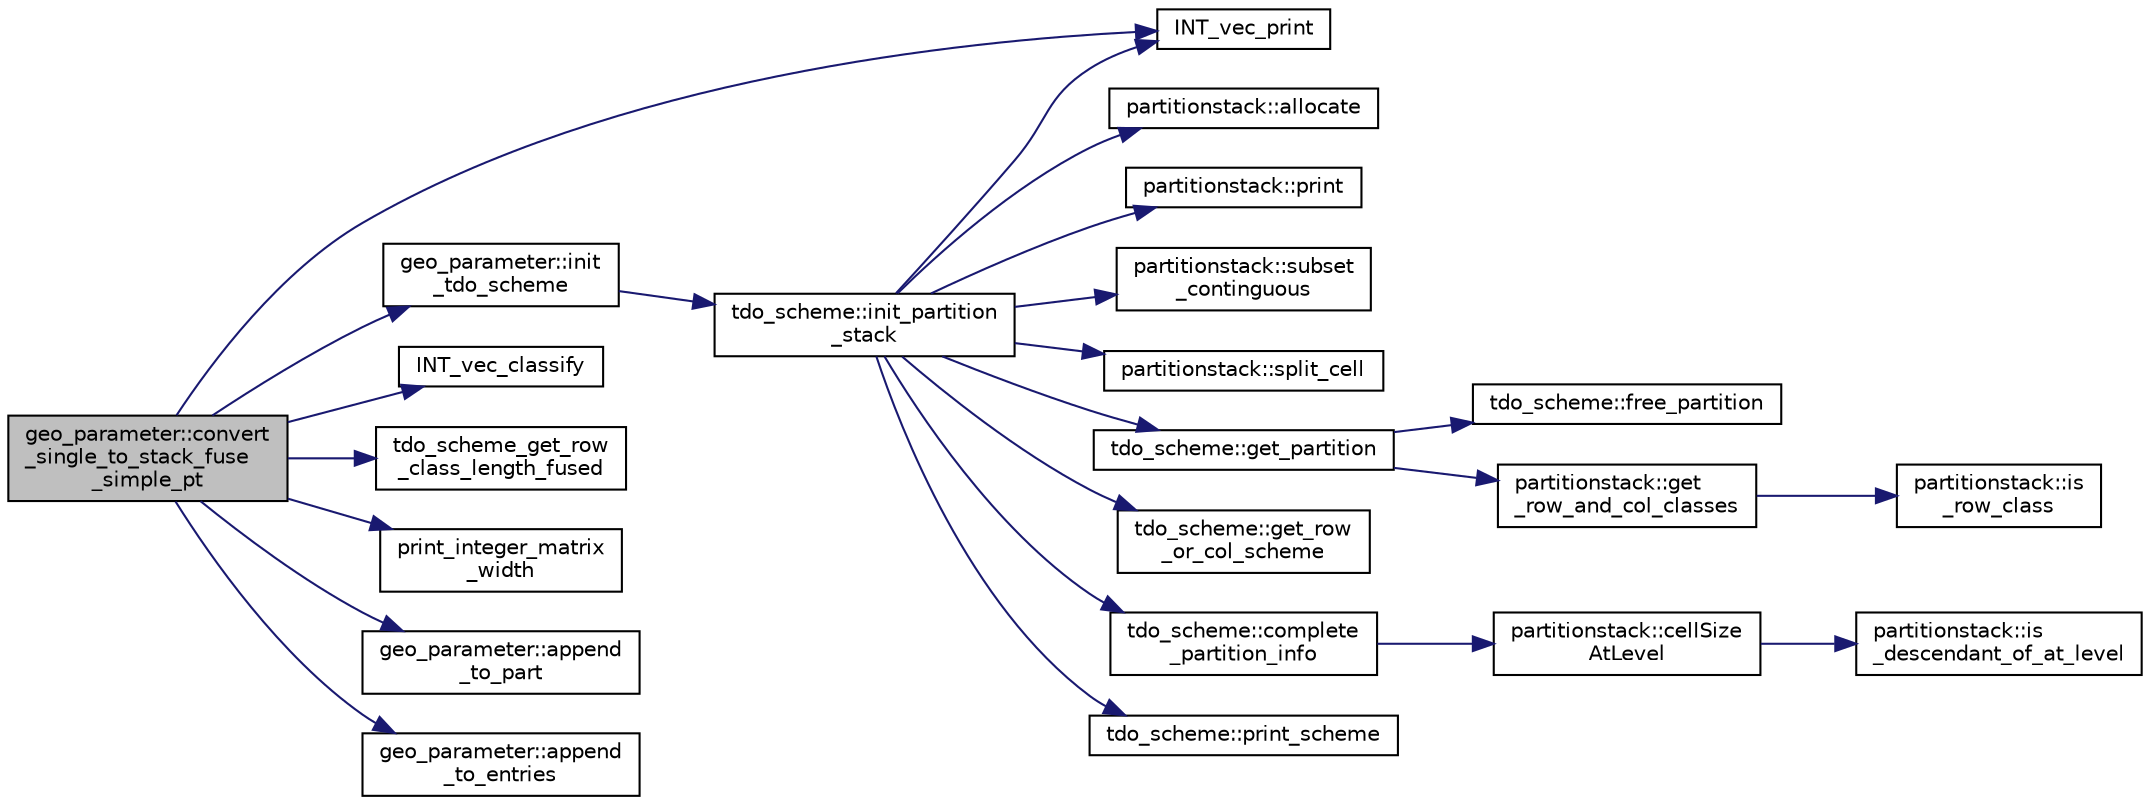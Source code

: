 digraph "geo_parameter::convert_single_to_stack_fuse_simple_pt"
{
  edge [fontname="Helvetica",fontsize="10",labelfontname="Helvetica",labelfontsize="10"];
  node [fontname="Helvetica",fontsize="10",shape=record];
  rankdir="LR";
  Node101 [label="geo_parameter::convert\l_single_to_stack_fuse\l_simple_pt",height=0.2,width=0.4,color="black", fillcolor="grey75", style="filled", fontcolor="black"];
  Node101 -> Node102 [color="midnightblue",fontsize="10",style="solid",fontname="Helvetica"];
  Node102 [label="geo_parameter::init\l_tdo_scheme",height=0.2,width=0.4,color="black", fillcolor="white", style="filled",URL="$d9/d51/classgeo__parameter.html#a054027061960485ce489da47ad285841"];
  Node102 -> Node103 [color="midnightblue",fontsize="10",style="solid",fontname="Helvetica"];
  Node103 [label="tdo_scheme::init_partition\l_stack",height=0.2,width=0.4,color="black", fillcolor="white", style="filled",URL="$d7/dbc/classtdo__scheme.html#a88ee0be1cbf7309f0c5cfe96216c4b56"];
  Node103 -> Node104 [color="midnightblue",fontsize="10",style="solid",fontname="Helvetica"];
  Node104 [label="INT_vec_print",height=0.2,width=0.4,color="black", fillcolor="white", style="filled",URL="$df/dbf/sajeeb_8_c.html#a79a5901af0b47dd0d694109543c027fe"];
  Node103 -> Node105 [color="midnightblue",fontsize="10",style="solid",fontname="Helvetica"];
  Node105 [label="partitionstack::allocate",height=0.2,width=0.4,color="black", fillcolor="white", style="filled",URL="$d3/d87/classpartitionstack.html#a8ff49c4bd001383eb1f9f0d9bbb01c05"];
  Node103 -> Node106 [color="midnightblue",fontsize="10",style="solid",fontname="Helvetica"];
  Node106 [label="partitionstack::print",height=0.2,width=0.4,color="black", fillcolor="white", style="filled",URL="$d3/d87/classpartitionstack.html#aabacee6e58ddb0d6ee46a47f714edfbb"];
  Node103 -> Node107 [color="midnightblue",fontsize="10",style="solid",fontname="Helvetica"];
  Node107 [label="partitionstack::subset\l_continguous",height=0.2,width=0.4,color="black", fillcolor="white", style="filled",URL="$d3/d87/classpartitionstack.html#a9a58475ddfa123b384ff187b290fa37c"];
  Node103 -> Node108 [color="midnightblue",fontsize="10",style="solid",fontname="Helvetica"];
  Node108 [label="partitionstack::split_cell",height=0.2,width=0.4,color="black", fillcolor="white", style="filled",URL="$d3/d87/classpartitionstack.html#aafceac783d21309e491df61254f41244"];
  Node103 -> Node109 [color="midnightblue",fontsize="10",style="solid",fontname="Helvetica"];
  Node109 [label="tdo_scheme::get_partition",height=0.2,width=0.4,color="black", fillcolor="white", style="filled",URL="$d7/dbc/classtdo__scheme.html#af6f141b86e464a6be4238b84b05a59c4"];
  Node109 -> Node110 [color="midnightblue",fontsize="10",style="solid",fontname="Helvetica"];
  Node110 [label="tdo_scheme::free_partition",height=0.2,width=0.4,color="black", fillcolor="white", style="filled",URL="$d7/dbc/classtdo__scheme.html#aea7a33fd0b9b11013f772f578f21c3fb"];
  Node109 -> Node111 [color="midnightblue",fontsize="10",style="solid",fontname="Helvetica"];
  Node111 [label="partitionstack::get\l_row_and_col_classes",height=0.2,width=0.4,color="black", fillcolor="white", style="filled",URL="$d3/d87/classpartitionstack.html#a127a6965905c3f08c50ee09a100cb465"];
  Node111 -> Node112 [color="midnightblue",fontsize="10",style="solid",fontname="Helvetica"];
  Node112 [label="partitionstack::is\l_row_class",height=0.2,width=0.4,color="black", fillcolor="white", style="filled",URL="$d3/d87/classpartitionstack.html#ad8497b40f1c327d3eb2fb2b993d88bb7"];
  Node103 -> Node113 [color="midnightblue",fontsize="10",style="solid",fontname="Helvetica"];
  Node113 [label="tdo_scheme::get_row\l_or_col_scheme",height=0.2,width=0.4,color="black", fillcolor="white", style="filled",URL="$d7/dbc/classtdo__scheme.html#a8abe612cd722a42da85178d8ff577e54"];
  Node103 -> Node114 [color="midnightblue",fontsize="10",style="solid",fontname="Helvetica"];
  Node114 [label="tdo_scheme::complete\l_partition_info",height=0.2,width=0.4,color="black", fillcolor="white", style="filled",URL="$d7/dbc/classtdo__scheme.html#a2474c22639d8963a90448ab2686ac449"];
  Node114 -> Node115 [color="midnightblue",fontsize="10",style="solid",fontname="Helvetica"];
  Node115 [label="partitionstack::cellSize\lAtLevel",height=0.2,width=0.4,color="black", fillcolor="white", style="filled",URL="$d3/d87/classpartitionstack.html#a45dbe0a5e1542ef41bf548c619da17b3"];
  Node115 -> Node116 [color="midnightblue",fontsize="10",style="solid",fontname="Helvetica"];
  Node116 [label="partitionstack::is\l_descendant_of_at_level",height=0.2,width=0.4,color="black", fillcolor="white", style="filled",URL="$d3/d87/classpartitionstack.html#a9342195487ada674e013bd207638c6e3"];
  Node103 -> Node117 [color="midnightblue",fontsize="10",style="solid",fontname="Helvetica"];
  Node117 [label="tdo_scheme::print_scheme",height=0.2,width=0.4,color="black", fillcolor="white", style="filled",URL="$d7/dbc/classtdo__scheme.html#af3d21e7abf7ef3b83d9ead5629687634"];
  Node101 -> Node118 [color="midnightblue",fontsize="10",style="solid",fontname="Helvetica"];
  Node118 [label="INT_vec_classify",height=0.2,width=0.4,color="black", fillcolor="white", style="filled",URL="$d0/d96/geo__parameter_8_c.html#a353d92afec018f08b05faff95abcb35f"];
  Node101 -> Node119 [color="midnightblue",fontsize="10",style="solid",fontname="Helvetica"];
  Node119 [label="tdo_scheme_get_row\l_class_length_fused",height=0.2,width=0.4,color="black", fillcolor="white", style="filled",URL="$d0/d96/geo__parameter_8_c.html#abde647e006f2bca65e5445d00c7d641b"];
  Node101 -> Node104 [color="midnightblue",fontsize="10",style="solid",fontname="Helvetica"];
  Node101 -> Node120 [color="midnightblue",fontsize="10",style="solid",fontname="Helvetica"];
  Node120 [label="print_integer_matrix\l_width",height=0.2,width=0.4,color="black", fillcolor="white", style="filled",URL="$d5/db4/io__and__os_8h.html#aa78f3e73fc2179251bd15adbcc31573f"];
  Node101 -> Node121 [color="midnightblue",fontsize="10",style="solid",fontname="Helvetica"];
  Node121 [label="geo_parameter::append\l_to_part",height=0.2,width=0.4,color="black", fillcolor="white", style="filled",URL="$d9/d51/classgeo__parameter.html#ae88b57e7846d5a3b4ea281139bc08e69"];
  Node101 -> Node122 [color="midnightblue",fontsize="10",style="solid",fontname="Helvetica"];
  Node122 [label="geo_parameter::append\l_to_entries",height=0.2,width=0.4,color="black", fillcolor="white", style="filled",URL="$d9/d51/classgeo__parameter.html#a499c69553a09758bb9afa51ac12dc573"];
}
